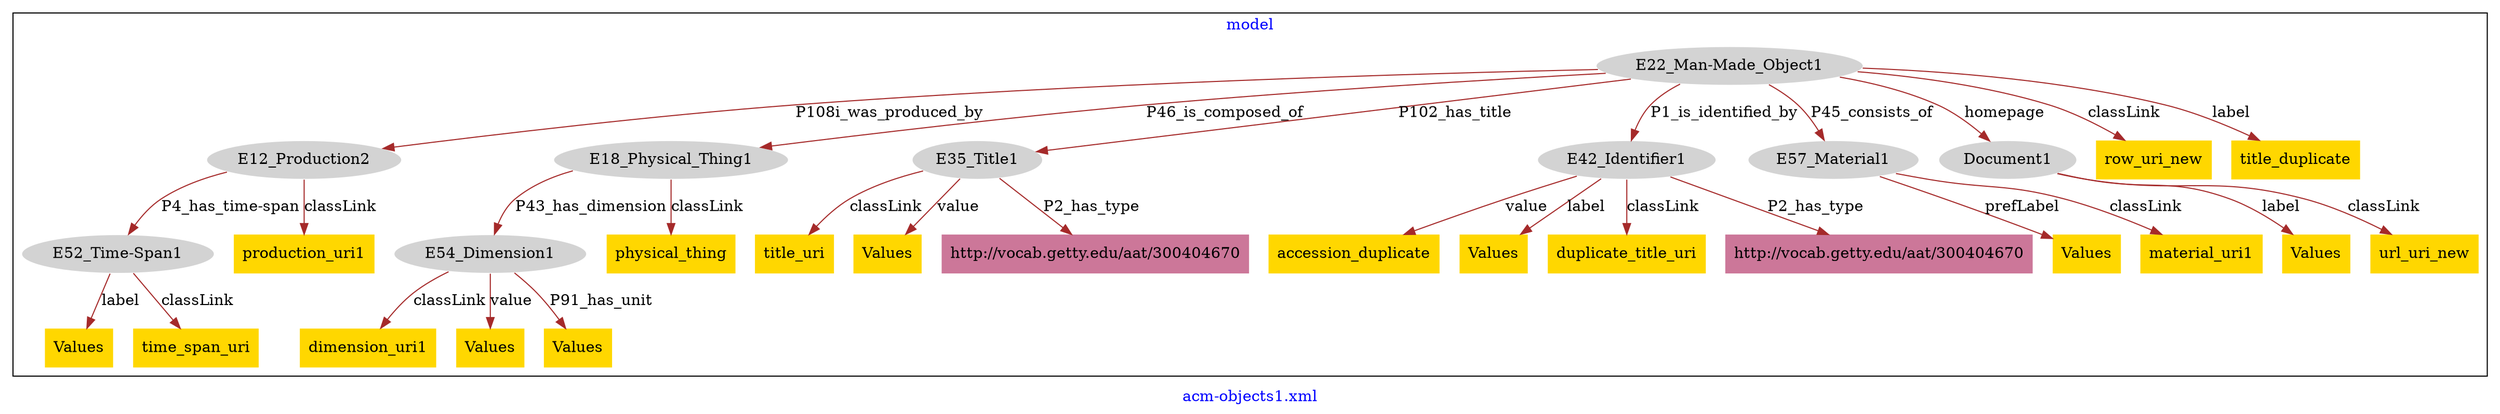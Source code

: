digraph n0 {
fontcolor="blue"
remincross="true"
label="acm-objects1.xml"
subgraph cluster {
label="model"
n2[style="filled",color="white",fillcolor="lightgray",label="E12_Production2"];
n3[style="filled",color="white",fillcolor="lightgray",label="E52_Time-Span1"];
n4[style="filled",color="white",fillcolor="lightgray",label="E18_Physical_Thing1"];
n5[style="filled",color="white",fillcolor="lightgray",label="E54_Dimension1"];
n6[style="filled",color="white",fillcolor="lightgray",label="E22_Man-Made_Object1"];
n7[style="filled",color="white",fillcolor="lightgray",label="E35_Title1"];
n8[style="filled",color="white",fillcolor="lightgray",label="E42_Identifier1"];
n9[style="filled",color="white",fillcolor="lightgray",label="E57_Material1"];
n10[style="filled",color="white",fillcolor="lightgray",label="Document1"];
n11[shape="plaintext",style="filled",fillcolor="gold",label="accession_duplicate"];
n12[shape="plaintext",style="filled",fillcolor="gold",label="dimension_uri1"];
n13[shape="plaintext",style="filled",fillcolor="gold",label="physical_thing"];
n14[shape="plaintext",style="filled",fillcolor="gold",label="Values"];
n15[shape="plaintext",style="filled",fillcolor="gold",label="row_uri_new"];
n16[shape="plaintext",style="filled",fillcolor="gold",label="Values"];
n17[shape="plaintext",style="filled",fillcolor="gold",label="title_uri"];
n18[shape="plaintext",style="filled",fillcolor="gold",label="Values"];
n19[shape="plaintext",style="filled",fillcolor="gold",label="Values"];
n20[shape="plaintext",style="filled",fillcolor="gold",label="Values"];
n21[shape="plaintext",style="filled",fillcolor="gold",label="Values"];
n22[shape="plaintext",style="filled",fillcolor="gold",label="url_uri_new"];
n23[shape="plaintext",style="filled",fillcolor="gold",label="Values"];
n24[shape="plaintext",style="filled",fillcolor="gold",label="title_duplicate"];
n25[shape="plaintext",style="filled",fillcolor="gold",label="production_uri1"];
n26[shape="plaintext",style="filled",fillcolor="gold",label="time_span_uri"];
n27[shape="plaintext",style="filled",fillcolor="gold",label="duplicate_title_uri"];
n28[shape="plaintext",style="filled",fillcolor="gold",label="material_uri1"];
n29[shape="plaintext",style="filled",fillcolor="#CC7799",label="http://vocab.getty.edu/aat/300404670"];
n30[shape="plaintext",style="filled",fillcolor="#CC7799",label="http://vocab.getty.edu/aat/300404670"];
}
n2 -> n3[color="brown",fontcolor="black",label="P4_has_time-span"]
n4 -> n5[color="brown",fontcolor="black",label="P43_has_dimension"]
n6 -> n2[color="brown",fontcolor="black",label="P108i_was_produced_by"]
n6 -> n4[color="brown",fontcolor="black",label="P46_is_composed_of"]
n6 -> n7[color="brown",fontcolor="black",label="P102_has_title"]
n6 -> n8[color="brown",fontcolor="black",label="P1_is_identified_by"]
n6 -> n9[color="brown",fontcolor="black",label="P45_consists_of"]
n6 -> n10[color="brown",fontcolor="black",label="homepage"]
n8 -> n11[color="brown",fontcolor="black",label="value"]
n5 -> n12[color="brown",fontcolor="black",label="classLink"]
n4 -> n13[color="brown",fontcolor="black",label="classLink"]
n5 -> n14[color="brown",fontcolor="black",label="value"]
n6 -> n15[color="brown",fontcolor="black",label="classLink"]
n10 -> n16[color="brown",fontcolor="black",label="label"]
n7 -> n17[color="brown",fontcolor="black",label="classLink"]
n7 -> n18[color="brown",fontcolor="black",label="value"]
n3 -> n19[color="brown",fontcolor="black",label="label"]
n8 -> n20[color="brown",fontcolor="black",label="label"]
n9 -> n21[color="brown",fontcolor="black",label="prefLabel"]
n10 -> n22[color="brown",fontcolor="black",label="classLink"]
n5 -> n23[color="brown",fontcolor="black",label="P91_has_unit"]
n6 -> n24[color="brown",fontcolor="black",label="label"]
n2 -> n25[color="brown",fontcolor="black",label="classLink"]
n3 -> n26[color="brown",fontcolor="black",label="classLink"]
n8 -> n27[color="brown",fontcolor="black",label="classLink"]
n9 -> n28[color="brown",fontcolor="black",label="classLink"]
n7 -> n29[color="brown",fontcolor="black",label="P2_has_type"]
n8 -> n30[color="brown",fontcolor="black",label="P2_has_type"]
}
